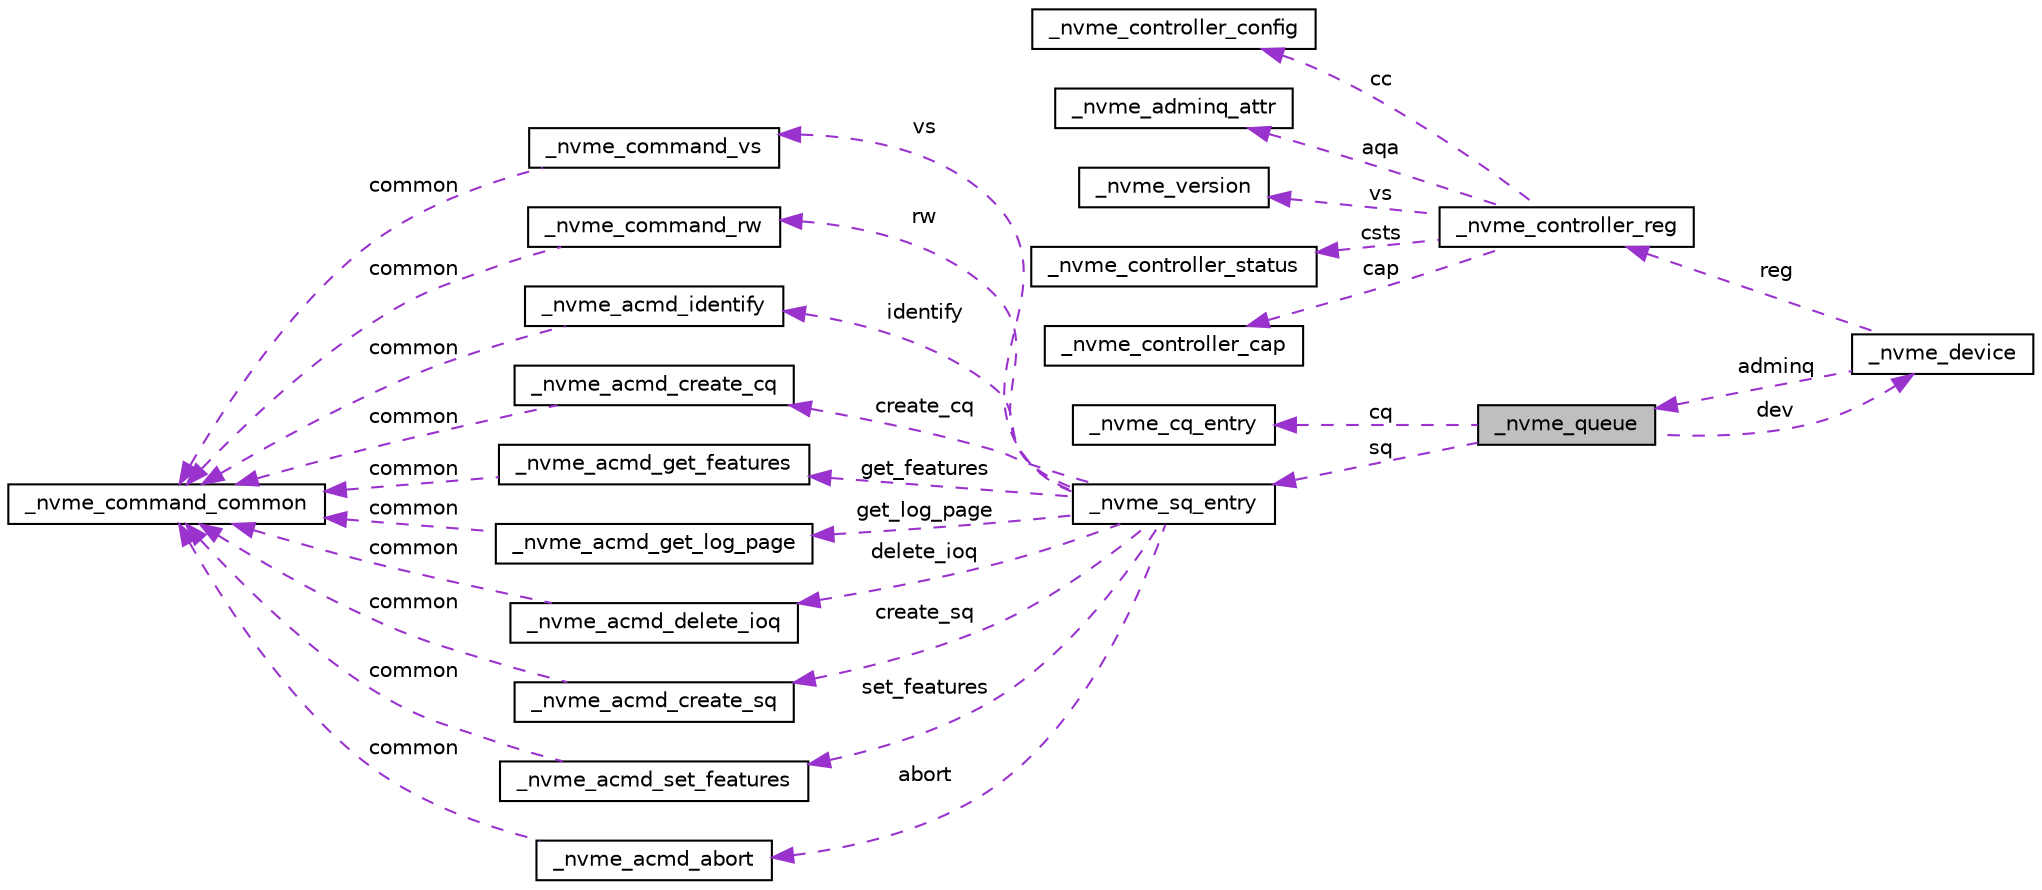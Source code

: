 digraph "_nvme_queue"
{
  edge [fontname="Helvetica",fontsize="10",labelfontname="Helvetica",labelfontsize="10"];
  node [fontname="Helvetica",fontsize="10",shape=record];
  rankdir="LR";
  Node1 [label="_nvme_queue",height=0.2,width=0.4,color="black", fillcolor="grey75", style="filled", fontcolor="black"];
  Node2 -> Node1 [dir="back",color="darkorchid3",fontsize="10",style="dashed",label=" cq" ,fontname="Helvetica"];
  Node2 [label="_nvme_cq_entry",height=0.2,width=0.4,color="black", fillcolor="white", style="filled",URL="$struct__nvme__cq__entry.html",tooltip="Completion queue entry. "];
  Node3 -> Node1 [dir="back",color="darkorchid3",fontsize="10",style="dashed",label=" sq" ,fontname="Helvetica"];
  Node3 [label="_nvme_sq_entry",height=0.2,width=0.4,color="black", fillcolor="white", style="filled",URL="$union__nvme__sq__entry.html",tooltip="Submission queue entry. "];
  Node4 -> Node3 [dir="back",color="darkorchid3",fontsize="10",style="dashed",label=" vs" ,fontname="Helvetica"];
  Node4 [label="_nvme_command_vs",height=0.2,width=0.4,color="black", fillcolor="white", style="filled",URL="$struct__nvme__command__vs.html",tooltip="Admin and NVM Vendor Specific Command. "];
  Node5 -> Node4 [dir="back",color="darkorchid3",fontsize="10",style="dashed",label=" common" ,fontname="Helvetica"];
  Node5 [label="_nvme_command_common",height=0.2,width=0.4,color="black", fillcolor="white", style="filled",URL="$struct__nvme__command__common.html",tooltip="Common command header (cdw 0-9) "];
  Node6 -> Node3 [dir="back",color="darkorchid3",fontsize="10",style="dashed",label=" rw" ,fontname="Helvetica"];
  Node6 [label="_nvme_command_rw",height=0.2,width=0.4,color="black", fillcolor="white", style="filled",URL="$struct__nvme__command__rw.html",tooltip="NVMe command: Read & Write. "];
  Node5 -> Node6 [dir="back",color="darkorchid3",fontsize="10",style="dashed",label=" common" ,fontname="Helvetica"];
  Node7 -> Node3 [dir="back",color="darkorchid3",fontsize="10",style="dashed",label=" identify" ,fontname="Helvetica"];
  Node7 [label="_nvme_acmd_identify",height=0.2,width=0.4,color="black", fillcolor="white", style="filled",URL="$struct__nvme__acmd__identify.html",tooltip="Admin command: Identify. "];
  Node5 -> Node7 [dir="back",color="darkorchid3",fontsize="10",style="dashed",label=" common" ,fontname="Helvetica"];
  Node8 -> Node3 [dir="back",color="darkorchid3",fontsize="10",style="dashed",label=" create_cq" ,fontname="Helvetica"];
  Node8 [label="_nvme_acmd_create_cq",height=0.2,width=0.4,color="black", fillcolor="white", style="filled",URL="$struct__nvme__acmd__create__cq.html",tooltip="Admin command: Create I/O Completion Queue. "];
  Node5 -> Node8 [dir="back",color="darkorchid3",fontsize="10",style="dashed",label=" common" ,fontname="Helvetica"];
  Node9 -> Node3 [dir="back",color="darkorchid3",fontsize="10",style="dashed",label=" get_features" ,fontname="Helvetica"];
  Node9 [label="_nvme_acmd_get_features",height=0.2,width=0.4,color="black", fillcolor="white", style="filled",URL="$struct__nvme__acmd__get__features.html",tooltip="Admin command: Get Feature. "];
  Node5 -> Node9 [dir="back",color="darkorchid3",fontsize="10",style="dashed",label=" common" ,fontname="Helvetica"];
  Node10 -> Node3 [dir="back",color="darkorchid3",fontsize="10",style="dashed",label=" get_log_page" ,fontname="Helvetica"];
  Node10 [label="_nvme_acmd_get_log_page",height=0.2,width=0.4,color="black", fillcolor="white", style="filled",URL="$struct__nvme__acmd__get__log__page.html",tooltip="Admin command: Get Log Page. "];
  Node5 -> Node10 [dir="back",color="darkorchid3",fontsize="10",style="dashed",label=" common" ,fontname="Helvetica"];
  Node11 -> Node3 [dir="back",color="darkorchid3",fontsize="10",style="dashed",label=" delete_ioq" ,fontname="Helvetica"];
  Node11 [label="_nvme_acmd_delete_ioq",height=0.2,width=0.4,color="black", fillcolor="white", style="filled",URL="$struct__nvme__acmd__delete__ioq.html",tooltip="Admin command: Delete I/O Submission & Completion Queue. "];
  Node5 -> Node11 [dir="back",color="darkorchid3",fontsize="10",style="dashed",label=" common" ,fontname="Helvetica"];
  Node12 -> Node3 [dir="back",color="darkorchid3",fontsize="10",style="dashed",label=" create_sq" ,fontname="Helvetica"];
  Node12 [label="_nvme_acmd_create_sq",height=0.2,width=0.4,color="black", fillcolor="white", style="filled",URL="$struct__nvme__acmd__create__sq.html",tooltip="Admin command: Create I/O Submission Queue. "];
  Node5 -> Node12 [dir="back",color="darkorchid3",fontsize="10",style="dashed",label=" common" ,fontname="Helvetica"];
  Node13 -> Node3 [dir="back",color="darkorchid3",fontsize="10",style="dashed",label=" set_features" ,fontname="Helvetica"];
  Node13 [label="_nvme_acmd_set_features",height=0.2,width=0.4,color="black", fillcolor="white", style="filled",URL="$struct__nvme__acmd__set__features.html",tooltip="Admin command: Set Feature. "];
  Node5 -> Node13 [dir="back",color="darkorchid3",fontsize="10",style="dashed",label=" common" ,fontname="Helvetica"];
  Node14 -> Node3 [dir="back",color="darkorchid3",fontsize="10",style="dashed",label=" abort" ,fontname="Helvetica"];
  Node14 [label="_nvme_acmd_abort",height=0.2,width=0.4,color="black", fillcolor="white", style="filled",URL="$struct__nvme__acmd__abort.html",tooltip="Admin command: Abort. "];
  Node5 -> Node14 [dir="back",color="darkorchid3",fontsize="10",style="dashed",label=" common" ,fontname="Helvetica"];
  Node15 -> Node1 [dir="back",color="darkorchid3",fontsize="10",style="dashed",label=" dev" ,fontname="Helvetica"];
  Node15 [label="_nvme_device",height=0.2,width=0.4,color="black", fillcolor="white", style="filled",URL="$struct__nvme__device.html",tooltip="Device context. "];
  Node16 -> Node15 [dir="back",color="darkorchid3",fontsize="10",style="dashed",label=" reg" ,fontname="Helvetica"];
  Node16 [label="_nvme_controller_reg",height=0.2,width=0.4,color="black", fillcolor="white", style="filled",URL="$struct__nvme__controller__reg.html",tooltip="Controller register (bar 0) "];
  Node17 -> Node16 [dir="back",color="darkorchid3",fontsize="10",style="dashed",label=" cc" ,fontname="Helvetica"];
  Node17 [label="_nvme_controller_config",height=0.2,width=0.4,color="black", fillcolor="white", style="filled",URL="$union__nvme__controller__config.html",tooltip="Controller configuration register. "];
  Node18 -> Node16 [dir="back",color="darkorchid3",fontsize="10",style="dashed",label=" aqa" ,fontname="Helvetica"];
  Node18 [label="_nvme_adminq_attr",height=0.2,width=0.4,color="black", fillcolor="white", style="filled",URL="$union__nvme__adminq__attr.html",tooltip="Admin queue attributes. "];
  Node19 -> Node16 [dir="back",color="darkorchid3",fontsize="10",style="dashed",label=" vs" ,fontname="Helvetica"];
  Node19 [label="_nvme_version",height=0.2,width=0.4,color="black", fillcolor="white", style="filled",URL="$union__nvme__version.html",tooltip="Version. "];
  Node20 -> Node16 [dir="back",color="darkorchid3",fontsize="10",style="dashed",label=" csts" ,fontname="Helvetica"];
  Node20 [label="_nvme_controller_status",height=0.2,width=0.4,color="black", fillcolor="white", style="filled",URL="$union__nvme__controller__status.html",tooltip="Controller status register. "];
  Node21 -> Node16 [dir="back",color="darkorchid3",fontsize="10",style="dashed",label=" cap" ,fontname="Helvetica"];
  Node21 [label="_nvme_controller_cap",height=0.2,width=0.4,color="black", fillcolor="white", style="filled",URL="$union__nvme__controller__cap.html",tooltip="Controller capabilities. "];
  Node1 -> Node15 [dir="back",color="darkorchid3",fontsize="10",style="dashed",label=" adminq" ,fontname="Helvetica"];
}
